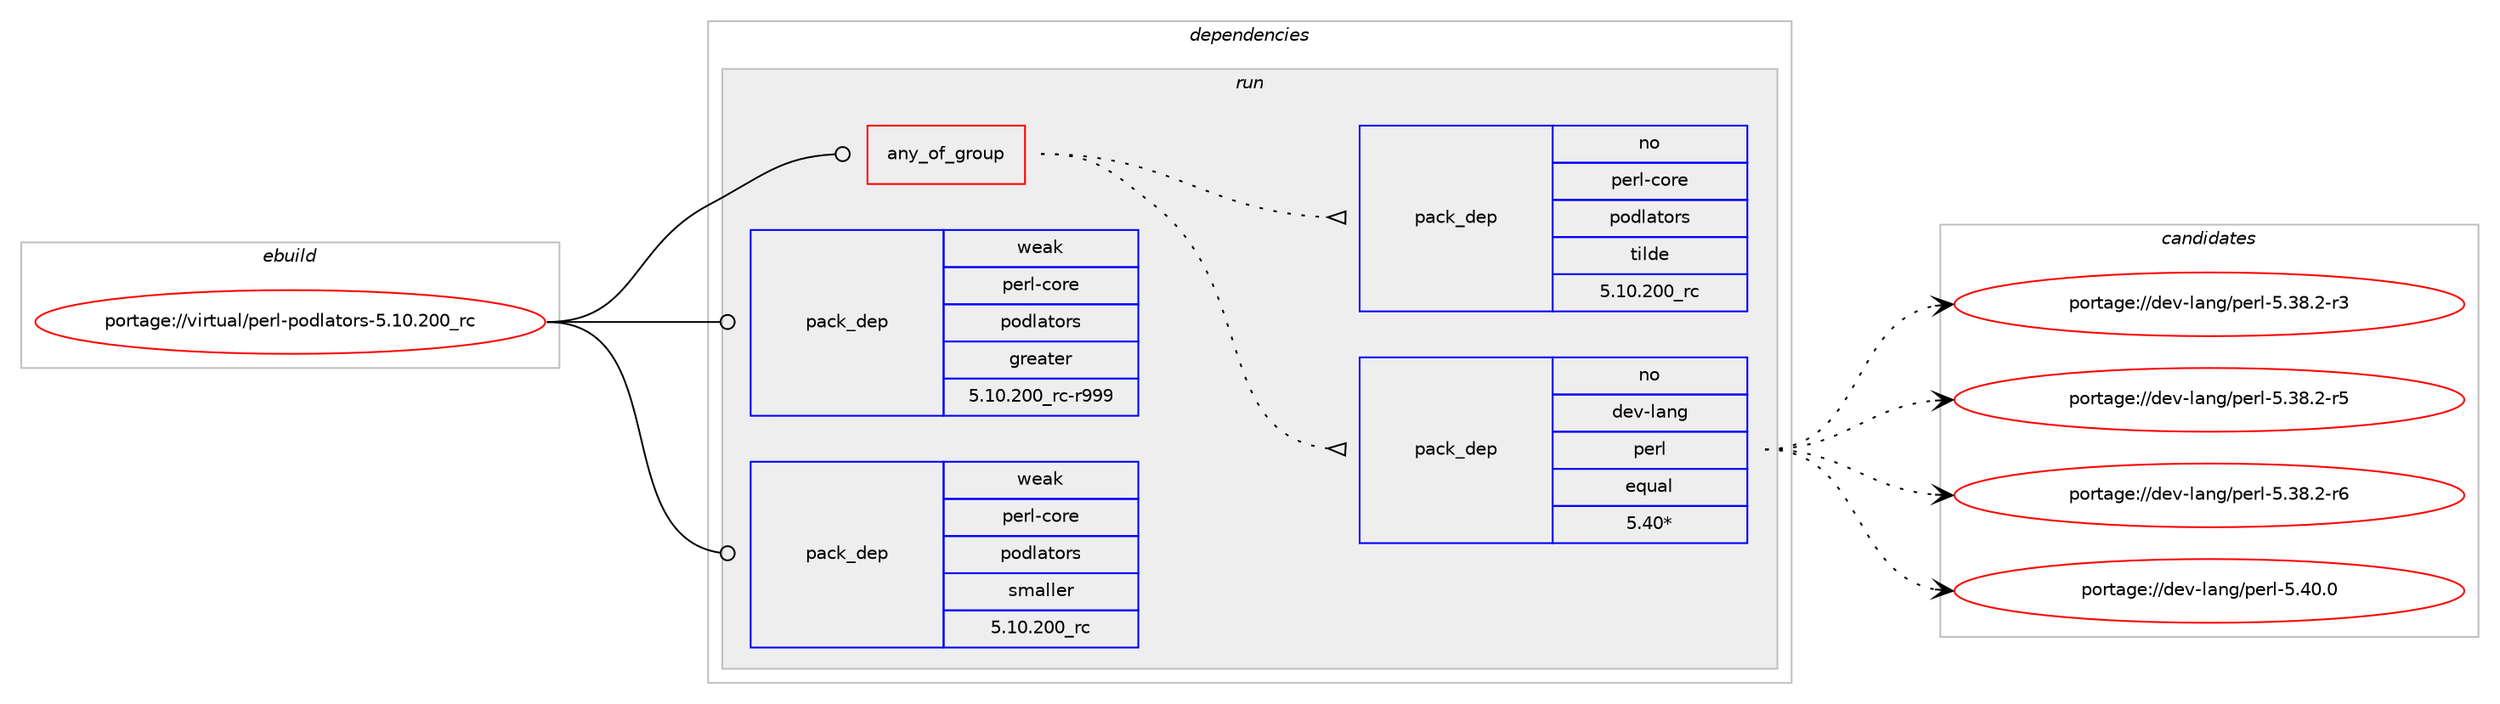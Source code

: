 digraph prolog {

# *************
# Graph options
# *************

newrank=true;
concentrate=true;
compound=true;
graph [rankdir=LR,fontname=Helvetica,fontsize=10,ranksep=1.5];#, ranksep=2.5, nodesep=0.2];
edge  [arrowhead=vee];
node  [fontname=Helvetica,fontsize=10];

# **********
# The ebuild
# **********

subgraph cluster_leftcol {
color=gray;
rank=same;
label=<<i>ebuild</i>>;
id [label="portage://virtual/perl-podlators-5.10.200_rc", color=red, width=4, href="../virtual/perl-podlators-5.10.200_rc.svg"];
}

# ****************
# The dependencies
# ****************

subgraph cluster_midcol {
color=gray;
label=<<i>dependencies</i>>;
subgraph cluster_compile {
fillcolor="#eeeeee";
style=filled;
label=<<i>compile</i>>;
}
subgraph cluster_compileandrun {
fillcolor="#eeeeee";
style=filled;
label=<<i>compile and run</i>>;
}
subgraph cluster_run {
fillcolor="#eeeeee";
style=filled;
label=<<i>run</i>>;
subgraph any59 {
dependency2305 [label=<<TABLE BORDER="0" CELLBORDER="1" CELLSPACING="0" CELLPADDING="4"><TR><TD CELLPADDING="10">any_of_group</TD></TR></TABLE>>, shape=none, color=red];subgraph pack1487 {
dependency2306 [label=<<TABLE BORDER="0" CELLBORDER="1" CELLSPACING="0" CELLPADDING="4" WIDTH="220"><TR><TD ROWSPAN="6" CELLPADDING="30">pack_dep</TD></TR><TR><TD WIDTH="110">no</TD></TR><TR><TD>dev-lang</TD></TR><TR><TD>perl</TD></TR><TR><TD>equal</TD></TR><TR><TD>5.40*</TD></TR></TABLE>>, shape=none, color=blue];
}
dependency2305:e -> dependency2306:w [weight=20,style="dotted",arrowhead="oinv"];
subgraph pack1488 {
dependency2307 [label=<<TABLE BORDER="0" CELLBORDER="1" CELLSPACING="0" CELLPADDING="4" WIDTH="220"><TR><TD ROWSPAN="6" CELLPADDING="30">pack_dep</TD></TR><TR><TD WIDTH="110">no</TD></TR><TR><TD>perl-core</TD></TR><TR><TD>podlators</TD></TR><TR><TD>tilde</TD></TR><TR><TD>5.10.200_rc</TD></TR></TABLE>>, shape=none, color=blue];
}
dependency2305:e -> dependency2307:w [weight=20,style="dotted",arrowhead="oinv"];
}
id:e -> dependency2305:w [weight=20,style="solid",arrowhead="odot"];
# *** BEGIN UNKNOWN DEPENDENCY TYPE (TODO) ***
# id -> package_dependency(portage://virtual/perl-podlators-5.10.200_rc,run,no,dev-lang,perl,none,[,,],any_same_slot,[])
# *** END UNKNOWN DEPENDENCY TYPE (TODO) ***

subgraph pack1489 {
dependency2308 [label=<<TABLE BORDER="0" CELLBORDER="1" CELLSPACING="0" CELLPADDING="4" WIDTH="220"><TR><TD ROWSPAN="6" CELLPADDING="30">pack_dep</TD></TR><TR><TD WIDTH="110">weak</TD></TR><TR><TD>perl-core</TD></TR><TR><TD>podlators</TD></TR><TR><TD>greater</TD></TR><TR><TD>5.10.200_rc-r999</TD></TR></TABLE>>, shape=none, color=blue];
}
id:e -> dependency2308:w [weight=20,style="solid",arrowhead="odot"];
subgraph pack1490 {
dependency2309 [label=<<TABLE BORDER="0" CELLBORDER="1" CELLSPACING="0" CELLPADDING="4" WIDTH="220"><TR><TD ROWSPAN="6" CELLPADDING="30">pack_dep</TD></TR><TR><TD WIDTH="110">weak</TD></TR><TR><TD>perl-core</TD></TR><TR><TD>podlators</TD></TR><TR><TD>smaller</TD></TR><TR><TD>5.10.200_rc</TD></TR></TABLE>>, shape=none, color=blue];
}
id:e -> dependency2309:w [weight=20,style="solid",arrowhead="odot"];
}
}

# **************
# The candidates
# **************

subgraph cluster_choices {
rank=same;
color=gray;
label=<<i>candidates</i>>;

subgraph choice1487 {
color=black;
nodesep=1;
choice100101118451089711010347112101114108455346515646504511451 [label="portage://dev-lang/perl-5.38.2-r3", color=red, width=4,href="../dev-lang/perl-5.38.2-r3.svg"];
choice100101118451089711010347112101114108455346515646504511453 [label="portage://dev-lang/perl-5.38.2-r5", color=red, width=4,href="../dev-lang/perl-5.38.2-r5.svg"];
choice100101118451089711010347112101114108455346515646504511454 [label="portage://dev-lang/perl-5.38.2-r6", color=red, width=4,href="../dev-lang/perl-5.38.2-r6.svg"];
choice10010111845108971101034711210111410845534652484648 [label="portage://dev-lang/perl-5.40.0", color=red, width=4,href="../dev-lang/perl-5.40.0.svg"];
dependency2306:e -> choice100101118451089711010347112101114108455346515646504511451:w [style=dotted,weight="100"];
dependency2306:e -> choice100101118451089711010347112101114108455346515646504511453:w [style=dotted,weight="100"];
dependency2306:e -> choice100101118451089711010347112101114108455346515646504511454:w [style=dotted,weight="100"];
dependency2306:e -> choice10010111845108971101034711210111410845534652484648:w [style=dotted,weight="100"];
}
subgraph choice1488 {
color=black;
nodesep=1;
}
subgraph choice1489 {
color=black;
nodesep=1;
}
subgraph choice1490 {
color=black;
nodesep=1;
}
}

}
